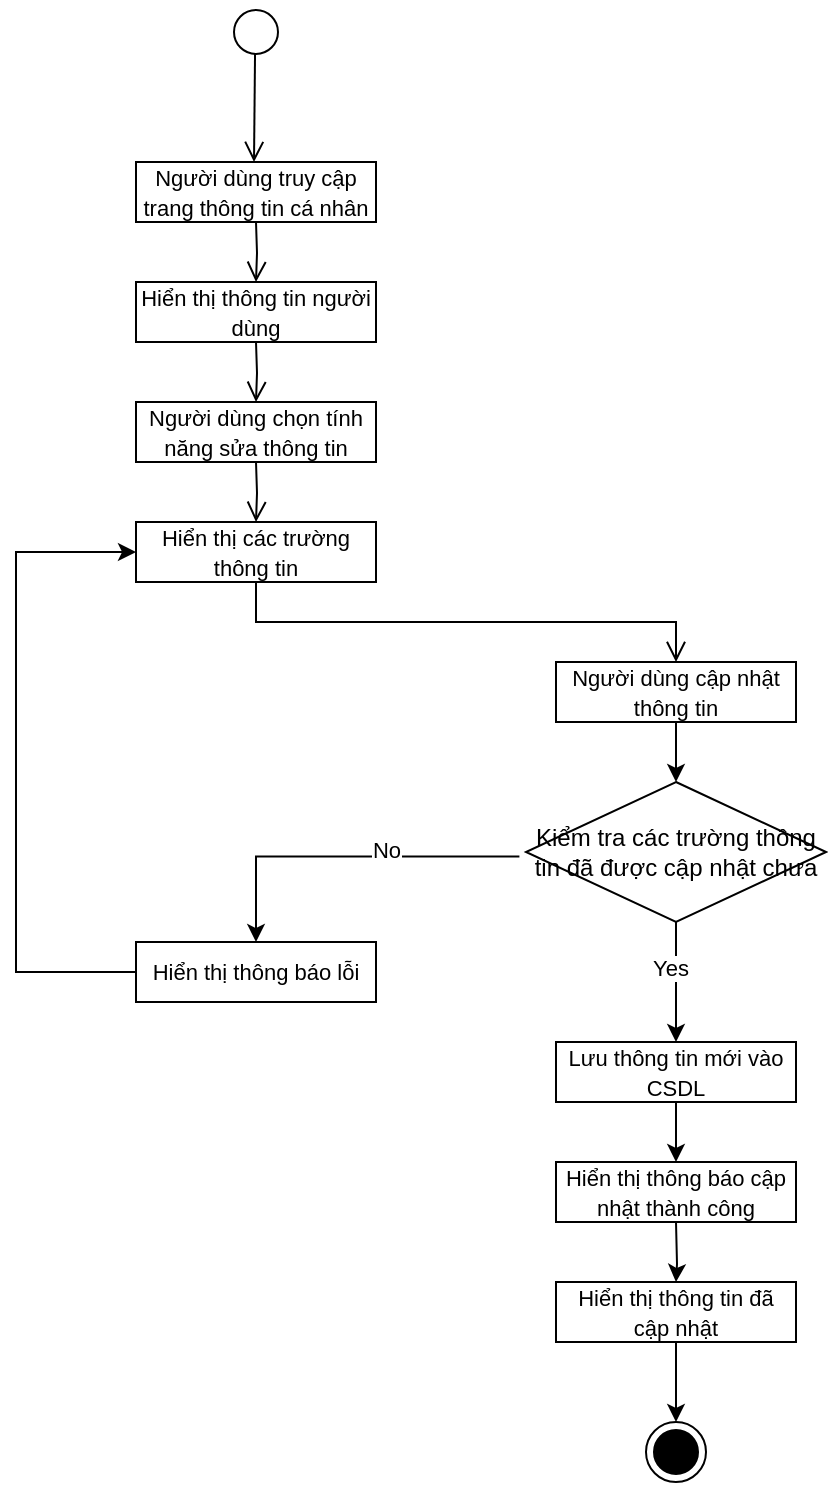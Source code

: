 <mxfile version="24.7.16">
  <diagram name="Page-1" id="VgFJZicGn7mNswe_CZ7z">
    <mxGraphModel dx="1846" dy="1221" grid="1" gridSize="10" guides="1" tooltips="1" connect="1" arrows="1" fold="1" page="1" pageScale="1" pageWidth="850" pageHeight="1100" math="0" shadow="0">
      <root>
        <mxCell id="0" />
        <mxCell id="1" parent="0" />
        <mxCell id="KpBX3sRiMP0TX0kyMfJQ-2" value="" style="ellipse;html=1;shape=startState;" vertex="1" parent="1">
          <mxGeometry x="435" y="30" width="30" height="30" as="geometry" />
        </mxCell>
        <mxCell id="KpBX3sRiMP0TX0kyMfJQ-3" value="" style="edgeStyle=orthogonalEdgeStyle;html=1;verticalAlign=bottom;endArrow=open;endSize=8;rounded=0;exitX=0.484;exitY=0.85;exitDx=0;exitDy=0;exitPerimeter=0;" edge="1" parent="1" source="KpBX3sRiMP0TX0kyMfJQ-2">
          <mxGeometry relative="1" as="geometry">
            <mxPoint x="449" y="110" as="targetPoint" />
          </mxGeometry>
        </mxCell>
        <mxCell id="KpBX3sRiMP0TX0kyMfJQ-30" value="" style="ellipse;html=1;shape=endState;fillColor=#000000;strokeColor=#000000;" vertex="1" parent="1">
          <mxGeometry x="645" y="740" width="30" height="30" as="geometry" />
        </mxCell>
        <mxCell id="KpBX3sRiMP0TX0kyMfJQ-33" value="&lt;font style=&quot;font-size: 11px;&quot;&gt;Người dùng truy cập trang thông tin cá nhân&lt;/font&gt;" style="rounded=0;whiteSpace=wrap;html=1;" vertex="1" parent="1">
          <mxGeometry x="390" y="110" width="120" height="30" as="geometry" />
        </mxCell>
        <mxCell id="KpBX3sRiMP0TX0kyMfJQ-34" value="" style="edgeStyle=orthogonalEdgeStyle;html=1;verticalAlign=bottom;endArrow=open;endSize=8;rounded=0;entryX=0.5;entryY=0;entryDx=0;entryDy=0;" edge="1" parent="1" target="KpBX3sRiMP0TX0kyMfJQ-35">
          <mxGeometry relative="1" as="geometry">
            <mxPoint x="450" y="190" as="targetPoint" />
            <mxPoint x="450" y="140" as="sourcePoint" />
          </mxGeometry>
        </mxCell>
        <mxCell id="KpBX3sRiMP0TX0kyMfJQ-35" value="&lt;span style=&quot;font-size: 11px;&quot;&gt;Hiển thị thông tin người dùng&lt;/span&gt;" style="rounded=0;whiteSpace=wrap;html=1;" vertex="1" parent="1">
          <mxGeometry x="390" y="170" width="120" height="30" as="geometry" />
        </mxCell>
        <mxCell id="KpBX3sRiMP0TX0kyMfJQ-36" value="" style="edgeStyle=orthogonalEdgeStyle;html=1;verticalAlign=bottom;endArrow=open;endSize=8;rounded=0;entryX=0.5;entryY=0;entryDx=0;entryDy=0;" edge="1" parent="1" target="KpBX3sRiMP0TX0kyMfJQ-37">
          <mxGeometry relative="1" as="geometry">
            <mxPoint x="450" y="250" as="targetPoint" />
            <mxPoint x="450" y="200" as="sourcePoint" />
          </mxGeometry>
        </mxCell>
        <mxCell id="KpBX3sRiMP0TX0kyMfJQ-37" value="&lt;span style=&quot;font-size: 11px;&quot;&gt;Người dùng chọn tính năng sửa thông tin&lt;/span&gt;" style="rounded=0;whiteSpace=wrap;html=1;" vertex="1" parent="1">
          <mxGeometry x="390" y="230" width="120" height="30" as="geometry" />
        </mxCell>
        <mxCell id="KpBX3sRiMP0TX0kyMfJQ-38" value="" style="edgeStyle=orthogonalEdgeStyle;html=1;verticalAlign=bottom;endArrow=open;endSize=8;rounded=0;entryX=0.5;entryY=0;entryDx=0;entryDy=0;" edge="1" parent="1" target="KpBX3sRiMP0TX0kyMfJQ-39">
          <mxGeometry relative="1" as="geometry">
            <mxPoint x="450" y="310" as="targetPoint" />
            <mxPoint x="450" y="260" as="sourcePoint" />
          </mxGeometry>
        </mxCell>
        <mxCell id="KpBX3sRiMP0TX0kyMfJQ-39" value="&lt;span style=&quot;font-size: 11px;&quot;&gt;Hiển thị các trường thông tin&lt;/span&gt;" style="rounded=0;whiteSpace=wrap;html=1;" vertex="1" parent="1">
          <mxGeometry x="390" y="290" width="120" height="30" as="geometry" />
        </mxCell>
        <mxCell id="KpBX3sRiMP0TX0kyMfJQ-40" value="" style="edgeStyle=orthogonalEdgeStyle;html=1;verticalAlign=bottom;endArrow=open;endSize=8;rounded=0;entryX=0.5;entryY=0;entryDx=0;entryDy=0;exitX=0.5;exitY=1;exitDx=0;exitDy=0;" edge="1" parent="1" target="KpBX3sRiMP0TX0kyMfJQ-41" source="KpBX3sRiMP0TX0kyMfJQ-39">
          <mxGeometry relative="1" as="geometry">
            <mxPoint x="560" y="380" as="targetPoint" />
            <mxPoint x="560" y="330" as="sourcePoint" />
          </mxGeometry>
        </mxCell>
        <mxCell id="KpBX3sRiMP0TX0kyMfJQ-45" value="" style="edgeStyle=orthogonalEdgeStyle;rounded=0;orthogonalLoop=1;jettySize=auto;html=1;" edge="1" parent="1" source="KpBX3sRiMP0TX0kyMfJQ-41" target="KpBX3sRiMP0TX0kyMfJQ-43">
          <mxGeometry relative="1" as="geometry" />
        </mxCell>
        <mxCell id="KpBX3sRiMP0TX0kyMfJQ-41" value="&lt;span style=&quot;font-size: 11px;&quot;&gt;Người dùng cập nhật thông tin&lt;/span&gt;" style="rounded=0;whiteSpace=wrap;html=1;" vertex="1" parent="1">
          <mxGeometry x="600" y="360" width="120" height="30" as="geometry" />
        </mxCell>
        <mxCell id="KpBX3sRiMP0TX0kyMfJQ-43" value="Kiểm tra các trường thông tin đã được cập nhật chưa" style="rhombus;whiteSpace=wrap;html=1;" vertex="1" parent="1">
          <mxGeometry x="585" y="420" width="150" height="70" as="geometry" />
        </mxCell>
        <mxCell id="KpBX3sRiMP0TX0kyMfJQ-48" value="" style="edgeStyle=orthogonalEdgeStyle;rounded=0;orthogonalLoop=1;jettySize=auto;html=1;exitX=0.5;exitY=1;exitDx=0;exitDy=0;entryX=0.5;entryY=0;entryDx=0;entryDy=0;" edge="1" parent="1" source="KpBX3sRiMP0TX0kyMfJQ-43" target="KpBX3sRiMP0TX0kyMfJQ-52">
          <mxGeometry relative="1" as="geometry">
            <mxPoint x="760" y="470" as="sourcePoint" />
            <mxPoint x="660" y="540" as="targetPoint" />
          </mxGeometry>
        </mxCell>
        <mxCell id="KpBX3sRiMP0TX0kyMfJQ-49" value="Yes" style="edgeLabel;html=1;align=center;verticalAlign=middle;resizable=0;points=[];" vertex="1" connectable="0" parent="KpBX3sRiMP0TX0kyMfJQ-48">
          <mxGeometry x="-0.23" y="-3" relative="1" as="geometry">
            <mxPoint as="offset" />
          </mxGeometry>
        </mxCell>
        <mxCell id="KpBX3sRiMP0TX0kyMfJQ-50" value="" style="edgeStyle=orthogonalEdgeStyle;rounded=0;orthogonalLoop=1;jettySize=auto;html=1;exitX=-0.022;exitY=0.532;exitDx=0;exitDy=0;exitPerimeter=0;entryX=0.5;entryY=0;entryDx=0;entryDy=0;" edge="1" parent="1" source="KpBX3sRiMP0TX0kyMfJQ-43" target="KpBX3sRiMP0TX0kyMfJQ-58">
          <mxGeometry relative="1" as="geometry">
            <mxPoint x="670" y="500" as="sourcePoint" />
            <mxPoint x="460" y="500" as="targetPoint" />
          </mxGeometry>
        </mxCell>
        <mxCell id="KpBX3sRiMP0TX0kyMfJQ-51" value="No" style="edgeLabel;html=1;align=center;verticalAlign=middle;resizable=0;points=[];" vertex="1" connectable="0" parent="KpBX3sRiMP0TX0kyMfJQ-50">
          <mxGeometry x="-0.23" y="-3" relative="1" as="geometry">
            <mxPoint as="offset" />
          </mxGeometry>
        </mxCell>
        <mxCell id="KpBX3sRiMP0TX0kyMfJQ-54" value="" style="edgeStyle=orthogonalEdgeStyle;rounded=0;orthogonalLoop=1;jettySize=auto;html=1;" edge="1" parent="1" source="KpBX3sRiMP0TX0kyMfJQ-52" target="KpBX3sRiMP0TX0kyMfJQ-53">
          <mxGeometry relative="1" as="geometry" />
        </mxCell>
        <mxCell id="KpBX3sRiMP0TX0kyMfJQ-52" value="&lt;span style=&quot;font-size: 11px;&quot;&gt;Lưu thông tin mới vào CSDL&lt;/span&gt;" style="rounded=0;whiteSpace=wrap;html=1;" vertex="1" parent="1">
          <mxGeometry x="600" y="550" width="120" height="30" as="geometry" />
        </mxCell>
        <mxCell id="KpBX3sRiMP0TX0kyMfJQ-53" value="&lt;span style=&quot;font-size: 11px;&quot;&gt;Hiển thị thông báo cập nhật thành công&lt;/span&gt;" style="rounded=0;whiteSpace=wrap;html=1;" vertex="1" parent="1">
          <mxGeometry x="600" y="610" width="120" height="30" as="geometry" />
        </mxCell>
        <mxCell id="KpBX3sRiMP0TX0kyMfJQ-55" value="" style="edgeStyle=orthogonalEdgeStyle;rounded=0;orthogonalLoop=1;jettySize=auto;html=1;" edge="1" parent="1" target="KpBX3sRiMP0TX0kyMfJQ-56">
          <mxGeometry relative="1" as="geometry">
            <mxPoint x="660" y="640" as="sourcePoint" />
          </mxGeometry>
        </mxCell>
        <mxCell id="KpBX3sRiMP0TX0kyMfJQ-60" value="" style="edgeStyle=orthogonalEdgeStyle;rounded=0;orthogonalLoop=1;jettySize=auto;html=1;" edge="1" parent="1" source="KpBX3sRiMP0TX0kyMfJQ-56" target="KpBX3sRiMP0TX0kyMfJQ-30">
          <mxGeometry relative="1" as="geometry" />
        </mxCell>
        <mxCell id="KpBX3sRiMP0TX0kyMfJQ-56" value="&lt;span style=&quot;font-size: 11px;&quot;&gt;Hiển thị thông tin đã cập nhật&lt;/span&gt;" style="rounded=0;whiteSpace=wrap;html=1;" vertex="1" parent="1">
          <mxGeometry x="600" y="670" width="120" height="30" as="geometry" />
        </mxCell>
        <mxCell id="KpBX3sRiMP0TX0kyMfJQ-58" value="&lt;span style=&quot;font-size: 11px;&quot;&gt;Hiển thị thông báo lỗi&lt;/span&gt;" style="rounded=0;whiteSpace=wrap;html=1;" vertex="1" parent="1">
          <mxGeometry x="390" y="500" width="120" height="30" as="geometry" />
        </mxCell>
        <mxCell id="KpBX3sRiMP0TX0kyMfJQ-59" value="" style="endArrow=classic;html=1;rounded=0;exitX=0;exitY=0.5;exitDx=0;exitDy=0;entryX=0;entryY=0.5;entryDx=0;entryDy=0;" edge="1" parent="1" source="KpBX3sRiMP0TX0kyMfJQ-58" target="KpBX3sRiMP0TX0kyMfJQ-39">
          <mxGeometry width="50" height="50" relative="1" as="geometry">
            <mxPoint x="640" y="460" as="sourcePoint" />
            <mxPoint x="690" y="410" as="targetPoint" />
            <Array as="points">
              <mxPoint x="330" y="515" />
              <mxPoint x="330" y="305" />
            </Array>
          </mxGeometry>
        </mxCell>
      </root>
    </mxGraphModel>
  </diagram>
</mxfile>

